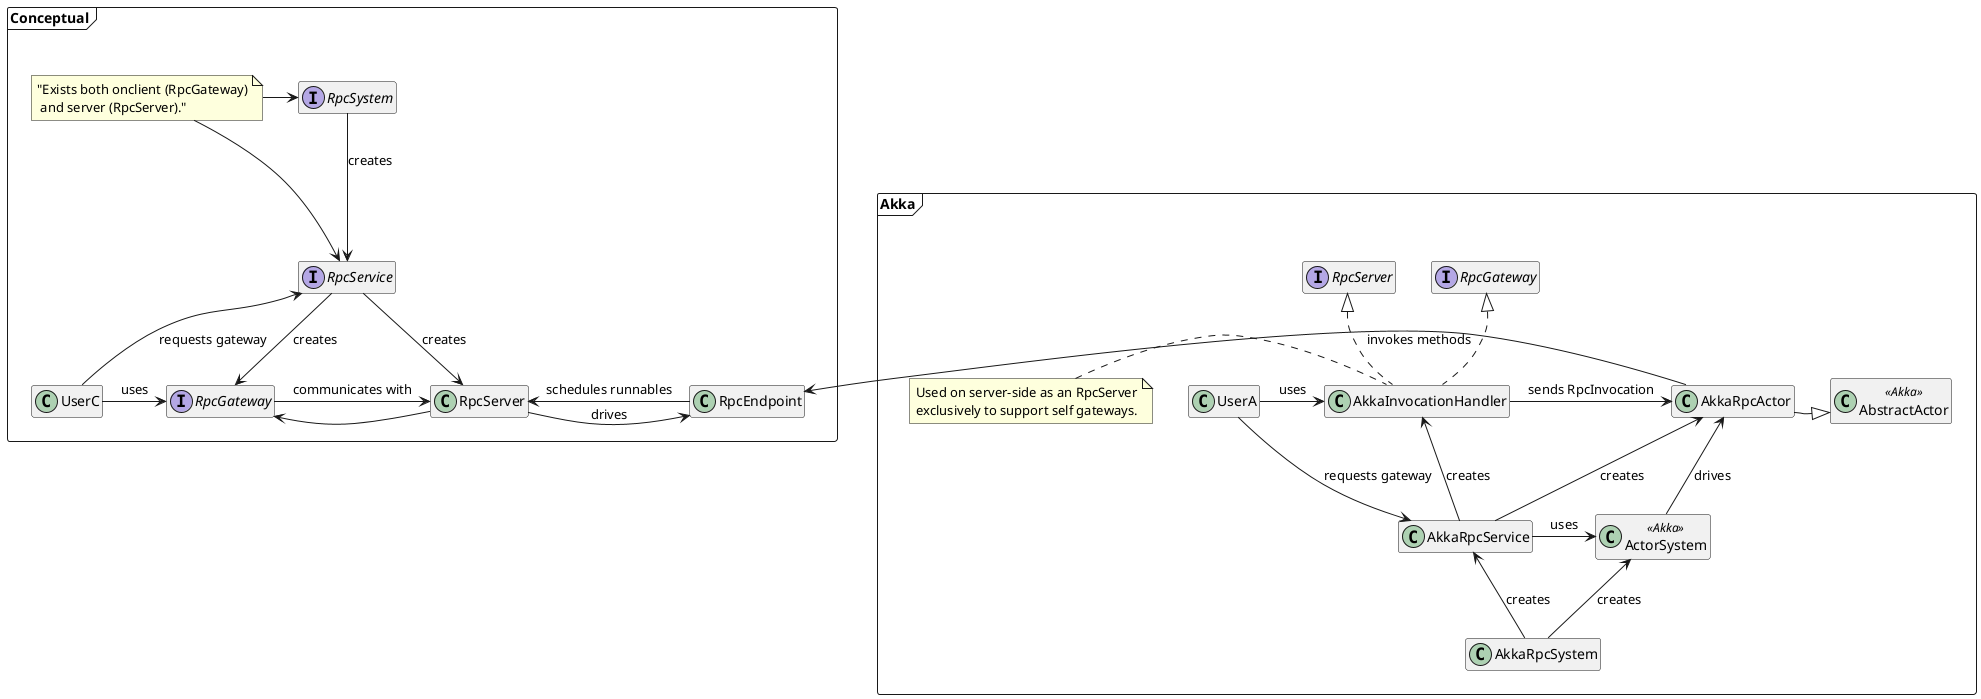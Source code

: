 @startuml
'https://plantuml.com/class-diagram

hide members

package Conceptual <<Frame>> {
    class UserC
    interface RpcGateway

    class RpcServer
    class RpcEndpoint

    interface RpcSystem
    interface RpcService

    RpcSystem -d-> RpcService : creates
    RpcService -d-> RpcGateway : creates
    RpcService -d-> RpcServer : creates
    UserC -u-> RpcService : requests gateway
    UserC -> RpcGateway : uses
    RpcGateway -> RpcServer : communicates with
    RpcServer -l> RpcGateway: " "
    RpcServer -> RpcEndpoint : drives
    RpcEndpoint -l> RpcServer : schedules runnables

    note as N
        "Exists both onclient (RpcGateway)
         and server (RpcServer)."
    end note

    note as N_placeholder
        "Exists both onclient (RpcGateway)
         and server (RpcServer)."
    end note

    N -> RpcSystem
    N -> RpcService
    N -d-> N_placeholder
    N_placeholder -> RpcService

    hide N_placeholder
}

Conceptual -[hidden]-> Akka

package Akka <<Frame>> {
    class UserA
    class AkkaRpcSystem
    class ActorSystem <<Akka>>
    class AbstractActor <<Akka>>
    class AkkaInvocationHandler implements RpcGateway,RpcServer
    class AkkaRpcActor extends AbstractActor
    class AkkaRpcService

    UserA -d-> AkkaRpcService : requests gateway
    UserA -> AkkaInvocationHandler : uses
    AkkaRpcSystem -u-> AkkaRpcService : creates
    AkkaRpcSystem -u-> ActorSystem : creates
    AkkaRpcActor -[hidden]> AbstractActor
    AkkaInvocationHandler -> AkkaRpcActor : sends RpcInvocation
    AkkaRpcActor -> RpcEndpoint : invokes methods
    ActorSystem -u> AkkaRpcActor : drives
    AkkaRpcService -> ActorSystem : uses
    AkkaRpcService -u-> AkkaRpcActor : creates
    AkkaRpcService -u-> AkkaInvocationHandler : creates

    note left of AkkaInvocationHandler
        Used on server-side as an RpcServer
        exclusively to support self gateways.
    end note
}

@enduml
